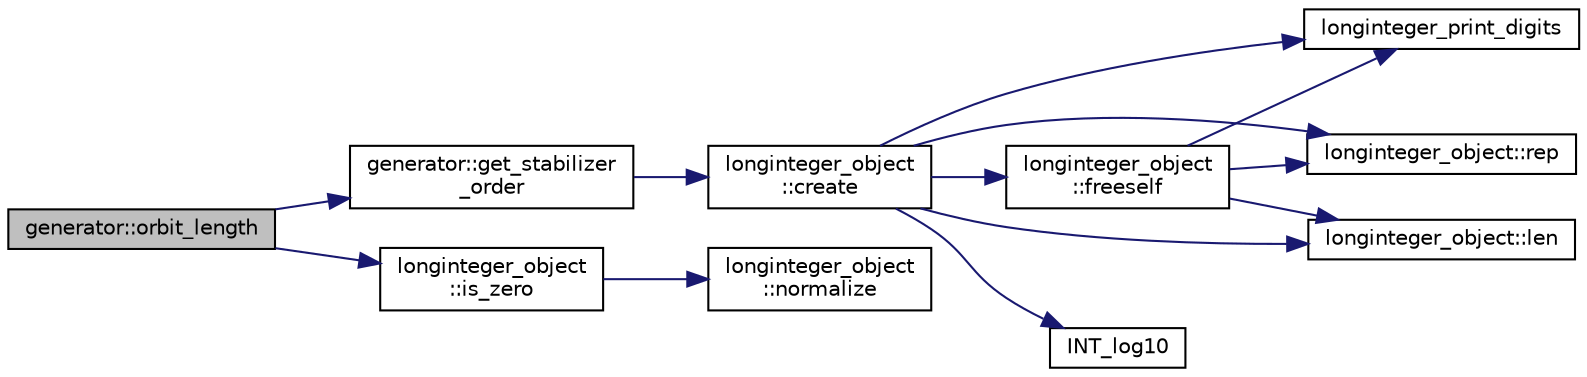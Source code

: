 digraph "generator::orbit_length"
{
  edge [fontname="Helvetica",fontsize="10",labelfontname="Helvetica",labelfontsize="10"];
  node [fontname="Helvetica",fontsize="10",shape=record];
  rankdir="LR";
  Node15480 [label="generator::orbit_length",height=0.2,width=0.4,color="black", fillcolor="grey75", style="filled", fontcolor="black"];
  Node15480 -> Node15481 [color="midnightblue",fontsize="10",style="solid",fontname="Helvetica"];
  Node15481 [label="generator::get_stabilizer\l_order",height=0.2,width=0.4,color="black", fillcolor="white", style="filled",URL="$d7/d73/classgenerator.html#a2a03fc974c76e47e999f3abc99e6b81d"];
  Node15481 -> Node15482 [color="midnightblue",fontsize="10",style="solid",fontname="Helvetica"];
  Node15482 [label="longinteger_object\l::create",height=0.2,width=0.4,color="black", fillcolor="white", style="filled",URL="$dd/d7e/classlonginteger__object.html#a95d2eebc60849c3963a49298b1f498c2"];
  Node15482 -> Node15483 [color="midnightblue",fontsize="10",style="solid",fontname="Helvetica"];
  Node15483 [label="longinteger_object\l::freeself",height=0.2,width=0.4,color="black", fillcolor="white", style="filled",URL="$dd/d7e/classlonginteger__object.html#a06450f8c4795d81da6d680830ef958a1"];
  Node15483 -> Node15484 [color="midnightblue",fontsize="10",style="solid",fontname="Helvetica"];
  Node15484 [label="longinteger_print_digits",height=0.2,width=0.4,color="black", fillcolor="white", style="filled",URL="$de/dc5/algebra__and__number__theory_8h.html#ac2bac7b12f5b6440b8dad275cd7a157d"];
  Node15483 -> Node15485 [color="midnightblue",fontsize="10",style="solid",fontname="Helvetica"];
  Node15485 [label="longinteger_object::rep",height=0.2,width=0.4,color="black", fillcolor="white", style="filled",URL="$dd/d7e/classlonginteger__object.html#a3ecaf12738cc721d281c416503f241e2"];
  Node15483 -> Node15486 [color="midnightblue",fontsize="10",style="solid",fontname="Helvetica"];
  Node15486 [label="longinteger_object::len",height=0.2,width=0.4,color="black", fillcolor="white", style="filled",URL="$dd/d7e/classlonginteger__object.html#a0bfeae35be8a6fd44ed7f76413596ab1"];
  Node15482 -> Node15487 [color="midnightblue",fontsize="10",style="solid",fontname="Helvetica"];
  Node15487 [label="INT_log10",height=0.2,width=0.4,color="black", fillcolor="white", style="filled",URL="$de/dc5/algebra__and__number__theory_8h.html#a98bc0a6c562370a355165d2538dac250"];
  Node15482 -> Node15484 [color="midnightblue",fontsize="10",style="solid",fontname="Helvetica"];
  Node15482 -> Node15485 [color="midnightblue",fontsize="10",style="solid",fontname="Helvetica"];
  Node15482 -> Node15486 [color="midnightblue",fontsize="10",style="solid",fontname="Helvetica"];
  Node15480 -> Node15488 [color="midnightblue",fontsize="10",style="solid",fontname="Helvetica"];
  Node15488 [label="longinteger_object\l::is_zero",height=0.2,width=0.4,color="black", fillcolor="white", style="filled",URL="$dd/d7e/classlonginteger__object.html#a0946732d08e5180a00480f4c40667101"];
  Node15488 -> Node15489 [color="midnightblue",fontsize="10",style="solid",fontname="Helvetica"];
  Node15489 [label="longinteger_object\l::normalize",height=0.2,width=0.4,color="black", fillcolor="white", style="filled",URL="$dd/d7e/classlonginteger__object.html#ae27040d862a5624e98fc9582daa889ee"];
}

